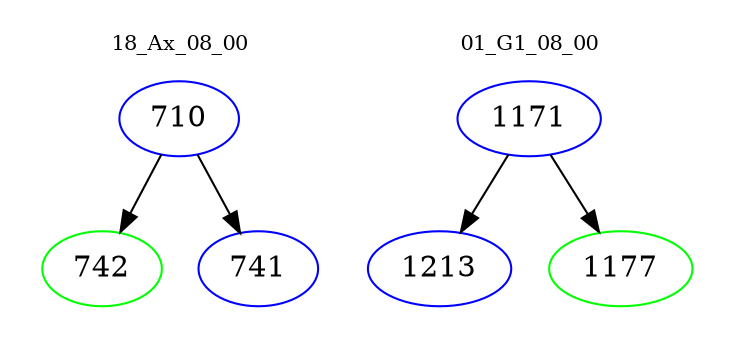 digraph{
subgraph cluster_0 {
color = white
label = "18_Ax_08_00";
fontsize=10;
T0_710 [label="710", color="blue"]
T0_710 -> T0_742 [color="black"]
T0_742 [label="742", color="green"]
T0_710 -> T0_741 [color="black"]
T0_741 [label="741", color="blue"]
}
subgraph cluster_1 {
color = white
label = "01_G1_08_00";
fontsize=10;
T1_1171 [label="1171", color="blue"]
T1_1171 -> T1_1213 [color="black"]
T1_1213 [label="1213", color="blue"]
T1_1171 -> T1_1177 [color="black"]
T1_1177 [label="1177", color="green"]
}
}
